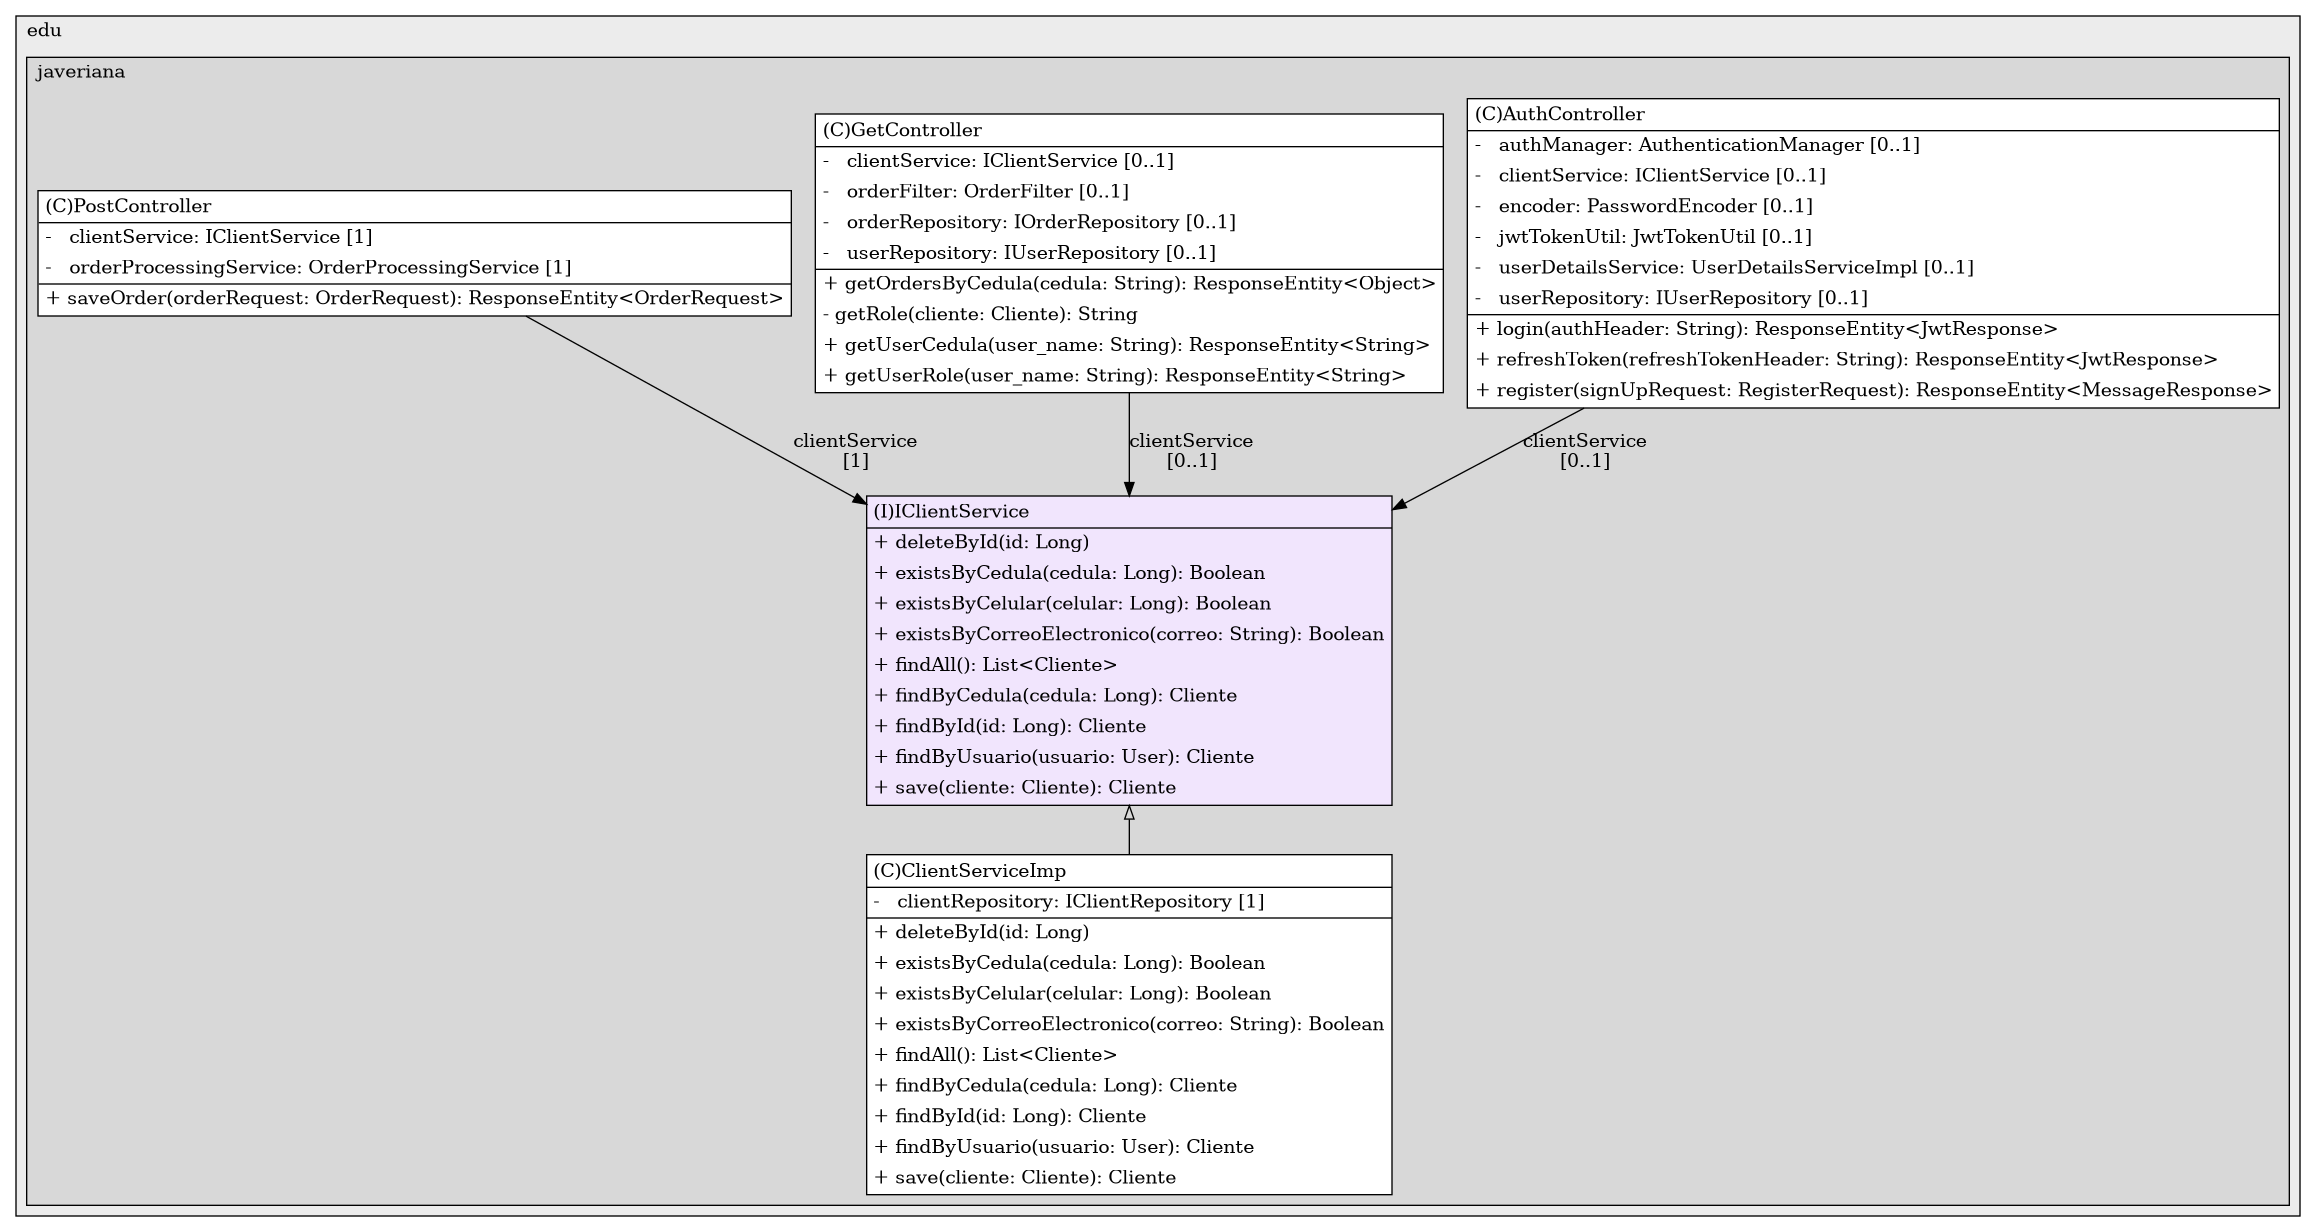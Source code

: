 @startuml

/' diagram meta data start
config=StructureConfiguration;
{
  "projectClassification": {
    "searchMode": "OpenProject", // OpenProject, AllProjects
    "includedProjects": "",
    "pathEndKeywords": "*.impl",
    "isClientPath": "",
    "isClientName": "",
    "isTestPath": "",
    "isTestName": "",
    "isMappingPath": "",
    "isMappingName": "",
    "isDataAccessPath": "",
    "isDataAccessName": "",
    "isDataStructurePath": "",
    "isDataStructureName": "",
    "isInterfaceStructuresPath": "",
    "isInterfaceStructuresName": "",
    "isEntryPointPath": "",
    "isEntryPointName": "",
    "treatFinalFieldsAsMandatory": false
  },
  "graphRestriction": {
    "classPackageExcludeFilter": "",
    "classPackageIncludeFilter": "",
    "classNameExcludeFilter": "",
    "classNameIncludeFilter": "",
    "methodNameExcludeFilter": "",
    "methodNameIncludeFilter": "",
    "removeByInheritance": "", // inheritance/annotation based filtering is done in a second step
    "removeByAnnotation": "",
    "removeByClassPackage": "", // cleanup the graph after inheritance/annotation based filtering is done
    "removeByClassName": "",
    "cutMappings": false,
    "cutEnum": true,
    "cutTests": true,
    "cutClient": true,
    "cutDataAccess": false,
    "cutInterfaceStructures": false,
    "cutDataStructures": false,
    "cutGetterAndSetter": true,
    "cutConstructors": true
  },
  "graphTraversal": {
    "forwardDepth": 6,
    "backwardDepth": 6,
    "classPackageExcludeFilter": "",
    "classPackageIncludeFilter": "",
    "classNameExcludeFilter": "",
    "classNameIncludeFilter": "",
    "methodNameExcludeFilter": "",
    "methodNameIncludeFilter": "",
    "hideMappings": false,
    "hideDataStructures": false,
    "hidePrivateMethods": true,
    "hideInterfaceCalls": true, // indirection: implementation -> interface (is hidden) -> implementation
    "onlyShowApplicationEntryPoints": false, // root node is included
    "useMethodCallsForStructureDiagram": "ForwardOnly" // ForwardOnly, BothDirections, No
  },
  "details": {
    "aggregation": "GroupByClass", // ByClass, GroupByClass, None
    "showClassGenericTypes": true,
    "showMethods": true,
    "showMethodParameterNames": true,
    "showMethodParameterTypes": true,
    "showMethodReturnType": true,
    "showPackageLevels": 2,
    "showDetailedClassStructure": true
  },
  "rootClass": "co.edu.javeriana.ctai.tgsecurity.services.IClientService",
  "extensionCallbackMethod": "" // qualified.class.name#methodName - signature: public static String method(String)
}
diagram meta data end '/



digraph g {
    rankdir="TB"
    splines=polyline
    

'nodes 
subgraph cluster_100278 { 
   	label=edu
	labeljust=l
	fillcolor="#ececec"
	style=filled
   
   subgraph cluster_496592481 { 
   	label=javeriana
	labeljust=l
	fillcolor="#d8d8d8"
	style=filled
   
   AuthController1732437575[
	label=<<TABLE BORDER="1" CELLBORDER="0" CELLPADDING="4" CELLSPACING="0">
<TR><TD ALIGN="LEFT" >(C)AuthController</TD></TR>
<HR/>
<TR><TD ALIGN="LEFT" >-   authManager: AuthenticationManager [0..1]</TD></TR>
<TR><TD ALIGN="LEFT" >-   clientService: IClientService [0..1]</TD></TR>
<TR><TD ALIGN="LEFT" >-   encoder: PasswordEncoder [0..1]</TD></TR>
<TR><TD ALIGN="LEFT" >-   jwtTokenUtil: JwtTokenUtil [0..1]</TD></TR>
<TR><TD ALIGN="LEFT" >-   userDetailsService: UserDetailsServiceImpl [0..1]</TD></TR>
<TR><TD ALIGN="LEFT" >-   userRepository: IUserRepository [0..1]</TD></TR>
<HR/>
<TR><TD ALIGN="LEFT" >+ login(authHeader: String): ResponseEntity&lt;JwtResponse&gt;</TD></TR>
<TR><TD ALIGN="LEFT" >+ refreshToken(refreshTokenHeader: String): ResponseEntity&lt;JwtResponse&gt;</TD></TR>
<TR><TD ALIGN="LEFT" >+ register(signUpRequest: RegisterRequest): ResponseEntity&lt;MessageResponse&gt;</TD></TR>
</TABLE>>
	style=filled
	margin=0
	shape=plaintext
	fillcolor="#FFFFFF"
];

ClientServiceImp1642994765[
	label=<<TABLE BORDER="1" CELLBORDER="0" CELLPADDING="4" CELLSPACING="0">
<TR><TD ALIGN="LEFT" >(C)ClientServiceImp</TD></TR>
<HR/>
<TR><TD ALIGN="LEFT" >-   clientRepository: IClientRepository [1]</TD></TR>
<HR/>
<TR><TD ALIGN="LEFT" >+ deleteById(id: Long)</TD></TR>
<TR><TD ALIGN="LEFT" >+ existsByCedula(cedula: Long): Boolean</TD></TR>
<TR><TD ALIGN="LEFT" >+ existsByCelular(celular: Long): Boolean</TD></TR>
<TR><TD ALIGN="LEFT" >+ existsByCorreoElectronico(correo: String): Boolean</TD></TR>
<TR><TD ALIGN="LEFT" >+ findAll(): List&lt;Cliente&gt;</TD></TR>
<TR><TD ALIGN="LEFT" >+ findByCedula(cedula: Long): Cliente</TD></TR>
<TR><TD ALIGN="LEFT" >+ findById(id: Long): Cliente</TD></TR>
<TR><TD ALIGN="LEFT" >+ findByUsuario(usuario: User): Cliente</TD></TR>
<TR><TD ALIGN="LEFT" >+ save(cliente: Cliente): Cliente</TD></TR>
</TABLE>>
	style=filled
	margin=0
	shape=plaintext
	fillcolor="#FFFFFF"
];

GetController1649190291[
	label=<<TABLE BORDER="1" CELLBORDER="0" CELLPADDING="4" CELLSPACING="0">
<TR><TD ALIGN="LEFT" >(C)GetController</TD></TR>
<HR/>
<TR><TD ALIGN="LEFT" >-   clientService: IClientService [0..1]</TD></TR>
<TR><TD ALIGN="LEFT" >-   orderFilter: OrderFilter [0..1]</TD></TR>
<TR><TD ALIGN="LEFT" >-   orderRepository: IOrderRepository [0..1]</TD></TR>
<TR><TD ALIGN="LEFT" >-   userRepository: IUserRepository [0..1]</TD></TR>
<HR/>
<TR><TD ALIGN="LEFT" >+ getOrdersByCedula(cedula: String): ResponseEntity&lt;Object&gt;</TD></TR>
<TR><TD ALIGN="LEFT" >- getRole(cliente: Cliente): String</TD></TR>
<TR><TD ALIGN="LEFT" >+ getUserCedula(user_name: String): ResponseEntity&lt;String&gt;</TD></TR>
<TR><TD ALIGN="LEFT" >+ getUserRole(user_name: String): ResponseEntity&lt;String&gt;</TD></TR>
</TABLE>>
	style=filled
	margin=0
	shape=plaintext
	fillcolor="#FFFFFF"
];

IClientService559945045[
	label=<<TABLE BORDER="1" CELLBORDER="0" CELLPADDING="4" CELLSPACING="0">
<TR><TD ALIGN="LEFT" >(I)IClientService</TD></TR>
<HR/>
<TR><TD ALIGN="LEFT" >+ deleteById(id: Long)</TD></TR>
<TR><TD ALIGN="LEFT" >+ existsByCedula(cedula: Long): Boolean</TD></TR>
<TR><TD ALIGN="LEFT" >+ existsByCelular(celular: Long): Boolean</TD></TR>
<TR><TD ALIGN="LEFT" >+ existsByCorreoElectronico(correo: String): Boolean</TD></TR>
<TR><TD ALIGN="LEFT" >+ findAll(): List&lt;Cliente&gt;</TD></TR>
<TR><TD ALIGN="LEFT" >+ findByCedula(cedula: Long): Cliente</TD></TR>
<TR><TD ALIGN="LEFT" >+ findById(id: Long): Cliente</TD></TR>
<TR><TD ALIGN="LEFT" >+ findByUsuario(usuario: User): Cliente</TD></TR>
<TR><TD ALIGN="LEFT" >+ save(cliente: Cliente): Cliente</TD></TR>
</TABLE>>
	style=filled
	margin=0
	shape=plaintext
	fillcolor="#F1E5FD"
];

PostController1649190291[
	label=<<TABLE BORDER="1" CELLBORDER="0" CELLPADDING="4" CELLSPACING="0">
<TR><TD ALIGN="LEFT" >(C)PostController</TD></TR>
<HR/>
<TR><TD ALIGN="LEFT" >-   clientService: IClientService [1]</TD></TR>
<TR><TD ALIGN="LEFT" >-   orderProcessingService: OrderProcessingService [1]</TD></TR>
<HR/>
<TR><TD ALIGN="LEFT" >+ saveOrder(orderRequest: OrderRequest): ResponseEntity&lt;OrderRequest&gt;</TD></TR>
</TABLE>>
	style=filled
	margin=0
	shape=plaintext
	fillcolor="#FFFFFF"
];
} 
} 

'edges    
AuthController1732437575 -> IClientService559945045[label="clientService
[0..1]"];
GetController1649190291 -> IClientService559945045[label="clientService
[0..1]"];
IClientService559945045 -> ClientServiceImp1642994765[arrowhead=none, arrowtail=empty, dir=both];
PostController1649190291 -> IClientService559945045[label="clientService
[1]"];
    
}
@enduml